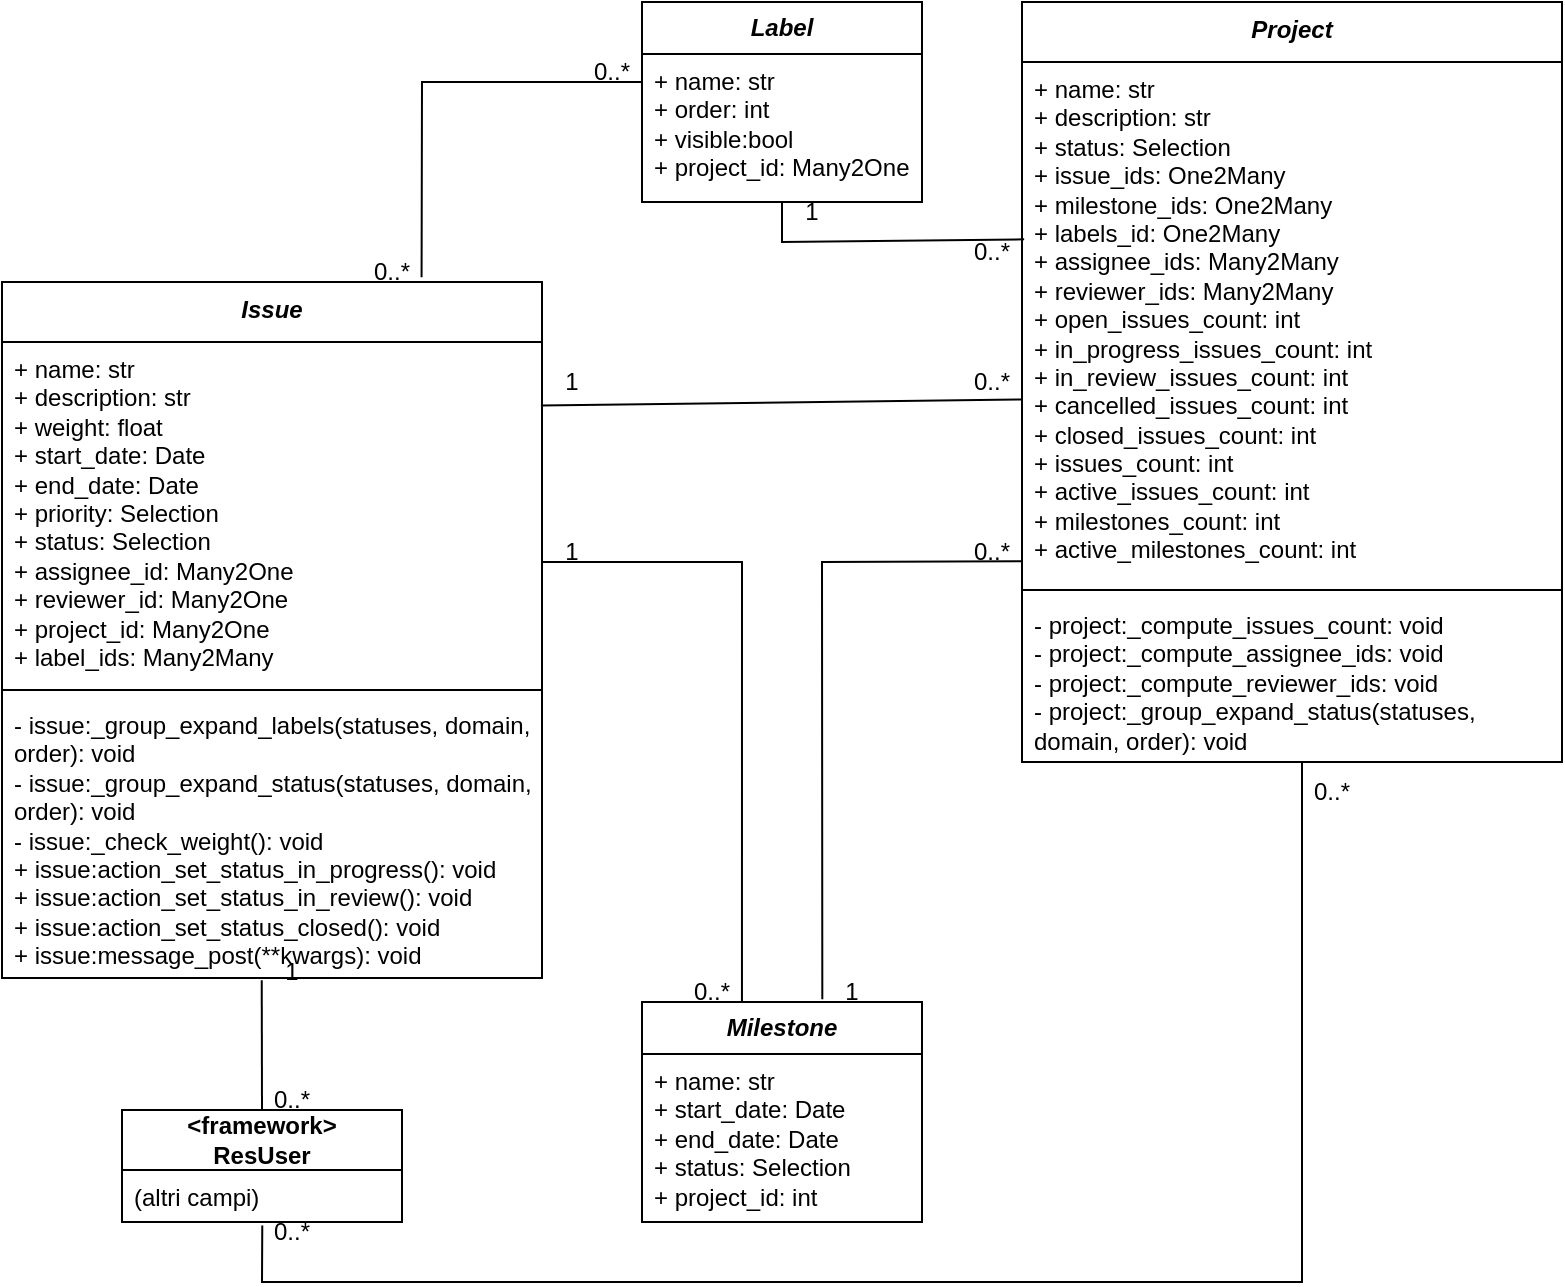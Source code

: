 <mxfile version="24.5.3" type="device">
  <diagram name="Pagina-1" id="Ro-DHsbGZq3gxO1mUHvc">
    <mxGraphModel dx="2074" dy="1196" grid="1" gridSize="10" guides="1" tooltips="1" connect="1" arrows="1" fold="1" page="1" pageScale="1" pageWidth="827" pageHeight="1169" math="0" shadow="0">
      <root>
        <mxCell id="0" />
        <mxCell id="1" parent="0" />
        <mxCell id="qUuAcU4v8W_62VsbhcYh-14" value="&lt;i&gt;Issue&lt;/i&gt;" style="swimlane;fontStyle=1;align=center;verticalAlign=top;childLayout=stackLayout;horizontal=1;startSize=30;horizontalStack=0;resizeParent=1;resizeParentMax=0;resizeLast=0;collapsible=1;marginBottom=0;whiteSpace=wrap;html=1;" parent="1" vertex="1">
          <mxGeometry x="30" y="220" width="270" height="348" as="geometry" />
        </mxCell>
        <mxCell id="qUuAcU4v8W_62VsbhcYh-15" value="+ name: str&lt;br&gt;+ description: str&lt;br&gt;+ weight: float&lt;br&gt;+ start_date: Date&lt;br&gt;+ end_date: Date&lt;br&gt;+ priority: Selection&lt;br&gt;+ status: Selection&lt;br&gt;+ assignee_id: Many2One&lt;br&gt;+ reviewer_id: Many2One&lt;br&gt;+ project_id: Many2One&lt;br&gt;+ label_ids: Many2Many" style="text;strokeColor=none;fillColor=none;align=left;verticalAlign=top;spacingLeft=4;spacingRight=4;overflow=hidden;rotatable=0;points=[[0,0.5],[1,0.5]];portConstraint=eastwest;whiteSpace=wrap;html=1;" parent="qUuAcU4v8W_62VsbhcYh-14" vertex="1">
          <mxGeometry y="30" width="270" height="170" as="geometry" />
        </mxCell>
        <mxCell id="qUuAcU4v8W_62VsbhcYh-16" value="" style="line;strokeWidth=1;fillColor=none;align=left;verticalAlign=middle;spacingTop=-1;spacingLeft=3;spacingRight=3;rotatable=0;labelPosition=right;points=[];portConstraint=eastwest;strokeColor=inherit;" parent="qUuAcU4v8W_62VsbhcYh-14" vertex="1">
          <mxGeometry y="200" width="270" height="8" as="geometry" />
        </mxCell>
        <mxCell id="qUuAcU4v8W_62VsbhcYh-17" value="- issue:_group_expand_labels(statuses, domain, order): void&lt;br&gt;- issue:_group_expand_status(statuses, domain, order): void&lt;br&gt;- issue:_check_weight(): void&lt;br&gt;+ issue:action_set_status_in_progress(): void&lt;br&gt;+ issue:action_set_status_in_review(): void&lt;br&gt;+ issue:action_set_status_closed(): void&lt;br&gt;+ issue:message_post(**kwargs): void" style="text;strokeColor=none;fillColor=none;align=left;verticalAlign=top;spacingLeft=4;spacingRight=4;overflow=hidden;rotatable=0;points=[[0,0.5],[1,0.5]];portConstraint=eastwest;whiteSpace=wrap;html=1;" parent="qUuAcU4v8W_62VsbhcYh-14" vertex="1">
          <mxGeometry y="208" width="270" height="140" as="geometry" />
        </mxCell>
        <mxCell id="qUuAcU4v8W_62VsbhcYh-22" value="&lt;i&gt;&lt;span&gt;Label&lt;/span&gt;&lt;/i&gt;" style="swimlane;fontStyle=1;childLayout=stackLayout;horizontal=1;startSize=26;horizontalStack=0;resizeParent=1;resizeParentMax=0;resizeLast=0;collapsible=1;marginBottom=0;whiteSpace=wrap;html=1;" parent="1" vertex="1">
          <mxGeometry x="350" y="80" width="140" height="100" as="geometry" />
        </mxCell>
        <mxCell id="qUuAcU4v8W_62VsbhcYh-23" value="+ name: str&lt;br&gt;+ order: int&lt;br&gt;+ visible:bool&lt;br&gt;+ project_id: Many2One" style="text;strokeColor=none;fillColor=none;align=left;verticalAlign=top;spacingLeft=4;spacingRight=4;overflow=hidden;rotatable=0;points=[[0,0.5],[1,0.5]];portConstraint=eastwest;whiteSpace=wrap;html=1;" parent="qUuAcU4v8W_62VsbhcYh-22" vertex="1">
          <mxGeometry y="26" width="140" height="74" as="geometry" />
        </mxCell>
        <mxCell id="qUuAcU4v8W_62VsbhcYh-26" value="&lt;i&gt;&lt;b&gt;Milestone&lt;/b&gt;&lt;/i&gt;" style="swimlane;fontStyle=0;childLayout=stackLayout;horizontal=1;startSize=26;fillColor=default;horizontalStack=0;resizeParent=1;resizeParentMax=0;resizeLast=0;collapsible=1;marginBottom=0;whiteSpace=wrap;html=1;" parent="1" vertex="1">
          <mxGeometry x="350" y="580" width="140" height="110" as="geometry" />
        </mxCell>
        <mxCell id="qUuAcU4v8W_62VsbhcYh-27" value="+ name: str&lt;br&gt;+ start_date: Date&lt;br&gt;+ end_date: Date&lt;br&gt;+ status: Selection&lt;br&gt;+ project_id: int" style="text;strokeColor=none;fillColor=none;align=left;verticalAlign=top;spacingLeft=4;spacingRight=4;overflow=hidden;rotatable=0;points=[[0,0.5],[1,0.5]];portConstraint=eastwest;whiteSpace=wrap;html=1;" parent="qUuAcU4v8W_62VsbhcYh-26" vertex="1">
          <mxGeometry y="26" width="140" height="84" as="geometry" />
        </mxCell>
        <mxCell id="qUuAcU4v8W_62VsbhcYh-30" value="&lt;i&gt;Project&lt;/i&gt;" style="swimlane;fontStyle=1;align=center;verticalAlign=top;childLayout=stackLayout;horizontal=1;startSize=30;horizontalStack=0;resizeParent=1;resizeParentMax=0;resizeLast=0;collapsible=1;marginBottom=0;whiteSpace=wrap;html=1;" parent="1" vertex="1">
          <mxGeometry x="540" y="80" width="270" height="380" as="geometry" />
        </mxCell>
        <mxCell id="qUuAcU4v8W_62VsbhcYh-31" value="+ name: str&lt;br style=&quot;border-color: var(--border-color);&quot;&gt;+ description: str&lt;br style=&quot;border-color: var(--border-color);&quot;&gt;+ status: Selection&lt;br style=&quot;border-color: var(--border-color);&quot;&gt;+ issue_ids: One2Many&lt;br style=&quot;border-color: var(--border-color);&quot;&gt;+ milestone_ids: One2Many&lt;br style=&quot;border-color: var(--border-color);&quot;&gt;+ labels_id: One2Many&lt;br style=&quot;border-color: var(--border-color);&quot;&gt;+ assignee_ids: Many2Many&lt;br style=&quot;border-color: var(--border-color);&quot;&gt;+ reviewer_ids: Many2Many&lt;br style=&quot;border-color: var(--border-color);&quot;&gt;+ open_issues_count: int&lt;br style=&quot;border-color: var(--border-color);&quot;&gt;+ in_progress_issues_count: int&lt;br style=&quot;border-color: var(--border-color);&quot;&gt;+ in_review_issues_count: int&lt;br style=&quot;border-color: var(--border-color);&quot;&gt;+ cancelled_issues_count: int&lt;br style=&quot;border-color: var(--border-color);&quot;&gt;+ closed_issues_count: int&lt;br style=&quot;border-color: var(--border-color);&quot;&gt;+ issues_count: int&lt;br style=&quot;border-color: var(--border-color);&quot;&gt;+ active_issues_count: int&lt;br style=&quot;border-color: var(--border-color);&quot;&gt;+ milestones_count: int&lt;br style=&quot;border-color: var(--border-color);&quot;&gt;+ active_milestones_count: int" style="text;strokeColor=none;fillColor=none;align=left;verticalAlign=top;spacingLeft=4;spacingRight=4;overflow=hidden;rotatable=0;points=[[0,0.5],[1,0.5]];portConstraint=eastwest;whiteSpace=wrap;html=1;" parent="qUuAcU4v8W_62VsbhcYh-30" vertex="1">
          <mxGeometry y="30" width="270" height="260" as="geometry" />
        </mxCell>
        <mxCell id="qUuAcU4v8W_62VsbhcYh-32" value="" style="line;strokeWidth=1;fillColor=none;align=left;verticalAlign=middle;spacingTop=-1;spacingLeft=3;spacingRight=3;rotatable=0;labelPosition=right;points=[];portConstraint=eastwest;strokeColor=inherit;" parent="qUuAcU4v8W_62VsbhcYh-30" vertex="1">
          <mxGeometry y="290" width="270" height="8" as="geometry" />
        </mxCell>
        <mxCell id="qUuAcU4v8W_62VsbhcYh-33" value="- project:_compute_issues_count: void&lt;br&gt;- project:_compute_assignee_ids: void&lt;br&gt;- project:_compute_reviewer_ids: void&lt;br&gt;- project:_group_expand_status(statuses, domain, order): void" style="text;strokeColor=none;fillColor=none;align=left;verticalAlign=top;spacingLeft=4;spacingRight=4;overflow=hidden;rotatable=0;points=[[0,0.5],[1,0.5]];portConstraint=eastwest;whiteSpace=wrap;html=1;" parent="qUuAcU4v8W_62VsbhcYh-30" vertex="1">
          <mxGeometry y="298" width="270" height="82" as="geometry" />
        </mxCell>
        <mxCell id="qUuAcU4v8W_62VsbhcYh-57" value="" style="endArrow=none;html=1;rounded=0;entryX=0.998;entryY=0.187;entryDx=0;entryDy=0;entryPerimeter=0;exitX=-0.001;exitY=0.649;exitDx=0;exitDy=0;exitPerimeter=0;" parent="1" source="qUuAcU4v8W_62VsbhcYh-31" target="qUuAcU4v8W_62VsbhcYh-15" edge="1">
          <mxGeometry width="50" height="50" relative="1" as="geometry">
            <mxPoint x="520" y="280" as="sourcePoint" />
            <mxPoint x="570" y="230" as="targetPoint" />
          </mxGeometry>
        </mxCell>
        <mxCell id="qUuAcU4v8W_62VsbhcYh-58" value="" style="endArrow=none;html=1;rounded=0;entryX=0.777;entryY=-0.007;entryDx=0;entryDy=0;entryPerimeter=0;exitX=1;exitY=1;exitDx=0;exitDy=0;" parent="1" source="qUuAcU4v8W_62VsbhcYh-72" target="qUuAcU4v8W_62VsbhcYh-14" edge="1">
          <mxGeometry width="50" height="50" relative="1" as="geometry">
            <mxPoint x="239.94" y="152.684" as="sourcePoint" />
            <mxPoint x="309" y="290" as="targetPoint" />
            <Array as="points">
              <mxPoint x="240" y="120" />
            </Array>
          </mxGeometry>
        </mxCell>
        <mxCell id="qUuAcU4v8W_62VsbhcYh-60" value="" style="endArrow=none;html=1;rounded=0;entryX=0;entryY=0;entryDx=0;entryDy=0;exitX=0.004;exitY=0.341;exitDx=0;exitDy=0;exitPerimeter=0;" parent="1" source="qUuAcU4v8W_62VsbhcYh-31" target="qUuAcU4v8W_62VsbhcYh-73" edge="1">
          <mxGeometry width="50" height="50" relative="1" as="geometry">
            <mxPoint x="421" y="200" as="sourcePoint" />
            <mxPoint x="329" y="310" as="targetPoint" />
            <Array as="points">
              <mxPoint x="420" y="200" />
            </Array>
          </mxGeometry>
        </mxCell>
        <mxCell id="qUuAcU4v8W_62VsbhcYh-62" value="" style="endArrow=none;html=1;rounded=0;entryX=0;entryY=1;entryDx=0;entryDy=0;exitX=0.357;exitY=0;exitDx=0;exitDy=0;exitPerimeter=0;" parent="1" source="qUuAcU4v8W_62VsbhcYh-26" target="qUuAcU4v8W_62VsbhcYh-81" edge="1">
          <mxGeometry width="50" height="50" relative="1" as="geometry">
            <mxPoint x="541" y="360" as="sourcePoint" />
            <mxPoint x="300" y="361" as="targetPoint" />
            <Array as="points">
              <mxPoint x="400" y="360" />
            </Array>
          </mxGeometry>
        </mxCell>
        <mxCell id="qUuAcU4v8W_62VsbhcYh-63" value="" style="endArrow=none;html=1;rounded=0;exitX=-0.001;exitY=0.96;exitDx=0;exitDy=0;exitPerimeter=0;entryX=0.644;entryY=-0.013;entryDx=0;entryDy=0;entryPerimeter=0;" parent="1" source="qUuAcU4v8W_62VsbhcYh-31" target="qUuAcU4v8W_62VsbhcYh-26" edge="1">
          <mxGeometry width="50" height="50" relative="1" as="geometry">
            <mxPoint x="600" y="339" as="sourcePoint" />
            <mxPoint x="440" y="360" as="targetPoint" />
            <Array as="points">
              <mxPoint x="440" y="360" />
            </Array>
          </mxGeometry>
        </mxCell>
        <mxCell id="qUuAcU4v8W_62VsbhcYh-64" value="&lt;b&gt;&amp;lt;framework&amp;gt;&lt;br&gt;ResUser&lt;/b&gt;" style="swimlane;fontStyle=0;childLayout=stackLayout;horizontal=1;startSize=30;fillColor=default;horizontalStack=0;resizeParent=1;resizeParentMax=0;resizeLast=0;collapsible=1;marginBottom=0;whiteSpace=wrap;html=1;" parent="1" vertex="1">
          <mxGeometry x="90" y="634" width="140" height="56" as="geometry" />
        </mxCell>
        <mxCell id="qUuAcU4v8W_62VsbhcYh-66" value="(altri campi)" style="text;strokeColor=none;fillColor=none;align=left;verticalAlign=top;spacingLeft=4;spacingRight=4;overflow=hidden;rotatable=0;points=[[0,0.5],[1,0.5]];portConstraint=eastwest;whiteSpace=wrap;html=1;" parent="qUuAcU4v8W_62VsbhcYh-64" vertex="1">
          <mxGeometry y="30" width="140" height="26" as="geometry" />
        </mxCell>
        <mxCell id="qUuAcU4v8W_62VsbhcYh-68" value="" style="endArrow=none;html=1;rounded=0;entryX=0.481;entryY=1.008;entryDx=0;entryDy=0;entryPerimeter=0;exitX=0.5;exitY=0;exitDx=0;exitDy=0;" parent="1" source="qUuAcU4v8W_62VsbhcYh-64" target="qUuAcU4v8W_62VsbhcYh-17" edge="1">
          <mxGeometry width="50" height="50" relative="1" as="geometry">
            <mxPoint x="610" y="349" as="sourcePoint" />
            <mxPoint x="369" y="350" as="targetPoint" />
          </mxGeometry>
        </mxCell>
        <mxCell id="qUuAcU4v8W_62VsbhcYh-69" value="0..*" style="text;html=1;strokeColor=none;fillColor=none;align=center;verticalAlign=middle;whiteSpace=wrap;rounded=0;" parent="1" vertex="1">
          <mxGeometry x="210" y="210" width="30" height="10" as="geometry" />
        </mxCell>
        <mxCell id="qUuAcU4v8W_62VsbhcYh-72" value="0..*" style="text;html=1;strokeColor=none;fillColor=none;align=center;verticalAlign=middle;whiteSpace=wrap;rounded=0;" parent="1" vertex="1">
          <mxGeometry x="320" y="110" width="30" height="10" as="geometry" />
        </mxCell>
        <mxCell id="qUuAcU4v8W_62VsbhcYh-73" value="1" style="text;html=1;strokeColor=none;fillColor=none;align=center;verticalAlign=middle;whiteSpace=wrap;rounded=0;" parent="1" vertex="1">
          <mxGeometry x="420" y="180" width="30" height="10" as="geometry" />
        </mxCell>
        <mxCell id="qUuAcU4v8W_62VsbhcYh-74" value="0..*" style="text;html=1;strokeColor=none;fillColor=none;align=center;verticalAlign=middle;whiteSpace=wrap;rounded=0;" parent="1" vertex="1">
          <mxGeometry x="510" y="200" width="30" height="10" as="geometry" />
        </mxCell>
        <mxCell id="qUuAcU4v8W_62VsbhcYh-76" value="0..*" style="text;html=1;strokeColor=none;fillColor=none;align=center;verticalAlign=middle;whiteSpace=wrap;rounded=0;" parent="1" vertex="1">
          <mxGeometry x="510" y="265" width="30" height="10" as="geometry" />
        </mxCell>
        <mxCell id="qUuAcU4v8W_62VsbhcYh-77" value="1" style="text;html=1;strokeColor=none;fillColor=none;align=center;verticalAlign=middle;whiteSpace=wrap;rounded=0;" parent="1" vertex="1">
          <mxGeometry x="300" y="265" width="30" height="10" as="geometry" />
        </mxCell>
        <mxCell id="qUuAcU4v8W_62VsbhcYh-78" value="0..*" style="text;html=1;strokeColor=none;fillColor=none;align=center;verticalAlign=middle;whiteSpace=wrap;rounded=0;" parent="1" vertex="1">
          <mxGeometry x="510" y="350" width="30" height="10" as="geometry" />
        </mxCell>
        <mxCell id="qUuAcU4v8W_62VsbhcYh-79" value="1" style="text;html=1;strokeColor=none;fillColor=none;align=center;verticalAlign=middle;whiteSpace=wrap;rounded=0;" parent="1" vertex="1">
          <mxGeometry x="440" y="570" width="30" height="10" as="geometry" />
        </mxCell>
        <mxCell id="qUuAcU4v8W_62VsbhcYh-80" value="0..*" style="text;html=1;strokeColor=none;fillColor=none;align=center;verticalAlign=middle;whiteSpace=wrap;rounded=0;" parent="1" vertex="1">
          <mxGeometry x="370" y="570" width="30" height="10" as="geometry" />
        </mxCell>
        <mxCell id="qUuAcU4v8W_62VsbhcYh-81" value="1" style="text;html=1;strokeColor=none;fillColor=none;align=center;verticalAlign=middle;whiteSpace=wrap;rounded=0;" parent="1" vertex="1">
          <mxGeometry x="300" y="350" width="30" height="10" as="geometry" />
        </mxCell>
        <mxCell id="qUuAcU4v8W_62VsbhcYh-84" value="0..*" style="text;html=1;strokeColor=none;fillColor=none;align=center;verticalAlign=middle;whiteSpace=wrap;rounded=0;" parent="1" vertex="1">
          <mxGeometry x="160" y="624" width="30" height="10" as="geometry" />
        </mxCell>
        <mxCell id="qUuAcU4v8W_62VsbhcYh-85" value="1" style="text;html=1;strokeColor=none;fillColor=none;align=center;verticalAlign=middle;whiteSpace=wrap;rounded=0;" parent="1" vertex="1">
          <mxGeometry x="160" y="560" width="30" height="10" as="geometry" />
        </mxCell>
        <mxCell id="qUuAcU4v8W_62VsbhcYh-86" value="" style="endArrow=none;html=1;rounded=0;entryX=0.501;entryY=1.066;entryDx=0;entryDy=0;entryPerimeter=0;" parent="1" target="qUuAcU4v8W_62VsbhcYh-66" edge="1">
          <mxGeometry width="50" height="50" relative="1" as="geometry">
            <mxPoint x="680" y="460" as="sourcePoint" />
            <mxPoint x="160" y="733" as="targetPoint" />
            <Array as="points">
              <mxPoint x="680" y="720" />
              <mxPoint x="160" y="720" />
            </Array>
          </mxGeometry>
        </mxCell>
        <mxCell id="qUuAcU4v8W_62VsbhcYh-87" value="0..*" style="text;html=1;strokeColor=none;fillColor=none;align=center;verticalAlign=middle;whiteSpace=wrap;rounded=0;" parent="1" vertex="1">
          <mxGeometry x="680" y="470" width="30" height="10" as="geometry" />
        </mxCell>
        <mxCell id="qUuAcU4v8W_62VsbhcYh-88" value="0..*" style="text;html=1;strokeColor=none;fillColor=none;align=center;verticalAlign=middle;whiteSpace=wrap;rounded=0;" parent="1" vertex="1">
          <mxGeometry x="160" y="690" width="30" height="10" as="geometry" />
        </mxCell>
      </root>
    </mxGraphModel>
  </diagram>
</mxfile>

